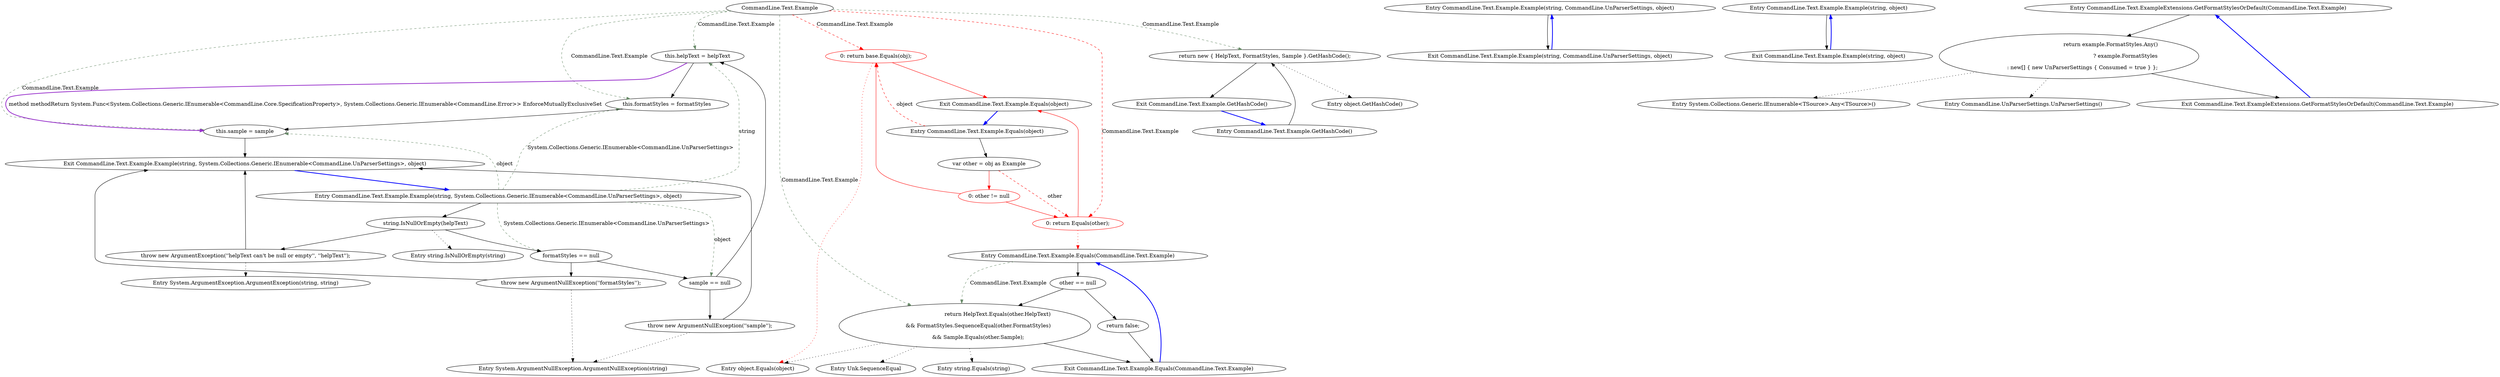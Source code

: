 digraph  {
n41 [label="CommandLine.Text.Example", span=""];
n0 [cluster="CommandLine.Text.Example.Example(string, System.Collections.Generic.IEnumerable<CommandLine.UnParserSettings>, object)", label="Entry CommandLine.Text.Example.Example(string, System.Collections.Generic.IEnumerable<CommandLine.UnParserSettings>, object)", span="18-18"];
n1 [cluster="CommandLine.Text.Example.Example(string, System.Collections.Generic.IEnumerable<CommandLine.UnParserSettings>, object)", label="string.IsNullOrEmpty(helpText)", span="20-20"];
n3 [cluster="CommandLine.Text.Example.Example(string, System.Collections.Generic.IEnumerable<CommandLine.UnParserSettings>, object)", label="formatStyles == null", span="21-21"];
n5 [cluster="CommandLine.Text.Example.Example(string, System.Collections.Generic.IEnumerable<CommandLine.UnParserSettings>, object)", label="sample == null", span="22-22"];
n7 [cluster="CommandLine.Text.Example.Example(string, System.Collections.Generic.IEnumerable<CommandLine.UnParserSettings>, object)", label="this.helpText = helpText", span="24-24"];
n8 [cluster="CommandLine.Text.Example.Example(string, System.Collections.Generic.IEnumerable<CommandLine.UnParserSettings>, object)", label="this.formatStyles = formatStyles", span="25-25"];
n9 [cluster="CommandLine.Text.Example.Example(string, System.Collections.Generic.IEnumerable<CommandLine.UnParserSettings>, object)", label="this.sample = sample", span="26-26"];
n2 [cluster="CommandLine.Text.Example.Example(string, System.Collections.Generic.IEnumerable<CommandLine.UnParserSettings>, object)", label="throw new ArgumentException(''helpText can't be null or empty'', ''helpText'');", span="20-20"];
n11 [cluster="string.IsNullOrEmpty(string)", label="Entry string.IsNullOrEmpty(string)", span="0-0"];
n4 [cluster="CommandLine.Text.Example.Example(string, System.Collections.Generic.IEnumerable<CommandLine.UnParserSettings>, object)", label="throw new ArgumentNullException(''formatStyles'');", span="21-21"];
n6 [cluster="CommandLine.Text.Example.Example(string, System.Collections.Generic.IEnumerable<CommandLine.UnParserSettings>, object)", label="throw new ArgumentNullException(''sample'');", span="22-22"];
n10 [cluster="CommandLine.Text.Example.Example(string, System.Collections.Generic.IEnumerable<CommandLine.UnParserSettings>, object)", label="Exit CommandLine.Text.Example.Example(string, System.Collections.Generic.IEnumerable<CommandLine.UnParserSettings>, object)", span="18-18"];
n12 [cluster="System.ArgumentException.ArgumentException(string, string)", label="Entry System.ArgumentException.ArgumentException(string, string)", span="0-0"];
n13 [cluster="System.ArgumentNullException.ArgumentNullException(string)", label="Entry System.ArgumentNullException.ArgumentNullException(string)", span="0-0"];
n14 [cluster="CommandLine.Text.Example.Example(string, CommandLine.UnParserSettings, object)", label="Entry CommandLine.Text.Example.Example(string, CommandLine.UnParserSettings, object)", span="29-29"];
n15 [cluster="CommandLine.Text.Example.Example(string, CommandLine.UnParserSettings, object)", label="Exit CommandLine.Text.Example.Example(string, CommandLine.UnParserSettings, object)", span="29-29"];
n16 [cluster="CommandLine.Text.Example.Example(string, object)", label="Entry CommandLine.Text.Example.Example(string, object)", span="34-34"];
n17 [cluster="CommandLine.Text.Example.Example(string, object)", label="Exit CommandLine.Text.Example.Example(string, object)", span="34-34"];
n18 [cluster="CommandLine.Text.Example.Equals(object)", label="Entry CommandLine.Text.Example.Equals(object)", span="59-59"];
n19 [cluster="CommandLine.Text.Example.Equals(object)", label="var other = obj as Example", span="61-61"];
n22 [cluster="CommandLine.Text.Example.Equals(object)", color=red, community=0, label="0: return base.Equals(obj);", span="67-67"];
n20 [cluster="CommandLine.Text.Example.Equals(object)", color=red, community=0, label="0: other != null", span="62-62"];
n21 [cluster="CommandLine.Text.Example.Equals(object)", color=red, community=0, label="0: return Equals(other);", span="64-64"];
n23 [cluster="CommandLine.Text.Example.Equals(object)", label="Exit CommandLine.Text.Example.Equals(object)", span="59-59"];
n25 [cluster="object.Equals(object)", label="Entry object.Equals(object)", span="0-0"];
n24 [cluster="CommandLine.Text.Example.Equals(CommandLine.Text.Example)", label="Entry CommandLine.Text.Example.Equals(CommandLine.Text.Example)", span="84-84"];
n26 [cluster="CommandLine.Text.Example.GetHashCode()", label="Entry CommandLine.Text.Example.GetHashCode()", span="74-74"];
n27 [cluster="CommandLine.Text.Example.GetHashCode()", label="return new { HelpText, FormatStyles, Sample }.GetHashCode();", span="76-76"];
n28 [cluster="CommandLine.Text.Example.GetHashCode()", label="Exit CommandLine.Text.Example.GetHashCode()", span="74-74"];
n29 [cluster="object.GetHashCode()", label="Entry object.GetHashCode()", span="0-0"];
n30 [cluster="CommandLine.Text.Example.Equals(CommandLine.Text.Example)", label="other == null", span="86-86"];
n32 [cluster="CommandLine.Text.Example.Equals(CommandLine.Text.Example)", label="return HelpText.Equals(other.HelpText)\r\n                && FormatStyles.SequenceEqual(other.FormatStyles)\r\n                && Sample.Equals(other.Sample);", span="91-93"];
n31 [cluster="CommandLine.Text.Example.Equals(CommandLine.Text.Example)", label="return false;", span="88-88"];
n33 [cluster="CommandLine.Text.Example.Equals(CommandLine.Text.Example)", label="Exit CommandLine.Text.Example.Equals(CommandLine.Text.Example)", span="84-84"];
n34 [cluster="string.Equals(string)", label="Entry string.Equals(string)", span="0-0"];
n35 [cluster="Unk.SequenceEqual", label="Entry Unk.SequenceEqual", span=""];
n36 [cluster="CommandLine.Text.ExampleExtensions.GetFormatStylesOrDefault(CommandLine.Text.Example)", label="Entry CommandLine.Text.ExampleExtensions.GetFormatStylesOrDefault(CommandLine.Text.Example)", span="111-111"];
n37 [cluster="CommandLine.Text.ExampleExtensions.GetFormatStylesOrDefault(CommandLine.Text.Example)", label="return example.FormatStyles.Any()\r\n                ? example.FormatStyles\r\n                : new[] { new UnParserSettings { Consumed = true } };", span="113-115"];
n38 [cluster="CommandLine.Text.ExampleExtensions.GetFormatStylesOrDefault(CommandLine.Text.Example)", label="Exit CommandLine.Text.ExampleExtensions.GetFormatStylesOrDefault(CommandLine.Text.Example)", span="111-111"];
n39 [cluster="System.Collections.Generic.IEnumerable<TSource>.Any<TSource>()", label="Entry System.Collections.Generic.IEnumerable<TSource>.Any<TSource>()", span="0-0"];
n40 [cluster="CommandLine.UnParserSettings.UnParserSettings()", label="Entry CommandLine.UnParserSettings.UnParserSettings()", span="15-15"];
n41 -> n7  [color=darkseagreen4, key=1, label="CommandLine.Text.Example", style=dashed];
n41 -> n8  [color=darkseagreen4, key=1, label="CommandLine.Text.Example", style=dashed];
n41 -> n9  [color=darkseagreen4, key=1, label="CommandLine.Text.Example", style=dashed];
n41 -> n21  [color=red, key=1, label="CommandLine.Text.Example", style=dashed];
n41 -> n22  [color=red, key=1, label="CommandLine.Text.Example", style=dashed];
n41 -> n27  [color=darkseagreen4, key=1, label="CommandLine.Text.Example", style=dashed];
n41 -> n32  [color=darkseagreen4, key=1, label="CommandLine.Text.Example", style=dashed];
n0 -> n1  [key=0, style=solid];
n0 -> n3  [color=darkseagreen4, key=1, label="System.Collections.Generic.IEnumerable<CommandLine.UnParserSettings>", style=dashed];
n0 -> n5  [color=darkseagreen4, key=1, label=object, style=dashed];
n0 -> n7  [color=darkseagreen4, key=1, label=string, style=dashed];
n0 -> n8  [color=darkseagreen4, key=1, label="System.Collections.Generic.IEnumerable<CommandLine.UnParserSettings>", style=dashed];
n0 -> n9  [color=darkseagreen4, key=1, label=object, style=dashed];
n1 -> n2  [key=0, style=solid];
n1 -> n3  [key=0, style=solid];
n1 -> n11  [key=2, style=dotted];
n3 -> n4  [key=0, style=solid];
n3 -> n5  [key=0, style=solid];
n5 -> n6  [key=0, style=solid];
n5 -> n7  [key=0, style=solid];
n7 -> n8  [key=0, style=solid];
n7 -> n9  [color=darkorchid, key=3, label="method methodReturn System.Func<System.Collections.Generic.IEnumerable<CommandLine.Core.SpecificationProperty>, System.Collections.Generic.IEnumerable<CommandLine.Error>> EnforceMutuallyExclusiveSet", style=bold];
n8 -> n9  [key=0, style=solid];
n9 -> n10  [key=0, style=solid];
n2 -> n10  [key=0, style=solid];
n2 -> n12  [key=2, style=dotted];
n4 -> n10  [key=0, style=solid];
n4 -> n13  [key=2, style=dotted];
n6 -> n10  [key=0, style=solid];
n6 -> n13  [key=2, style=dotted];
n10 -> n0  [color=blue, key=0, style=bold];
n14 -> n15  [key=0, style=solid];
n15 -> n14  [color=blue, key=0, style=bold];
n16 -> n17  [key=0, style=solid];
n17 -> n16  [color=blue, key=0, style=bold];
n18 -> n19  [key=0, style=solid];
n18 -> n22  [color=red, key=1, label=object, style=dashed];
n19 -> n20  [color=red, key=0, style=solid];
n19 -> n21  [color=red, key=1, label=other, style=dashed];
n22 -> n23  [color=red, key=0, style=solid];
n22 -> n25  [color=red, key=2, style=dotted];
n20 -> n21  [color=red, key=0, style=solid];
n20 -> n22  [color=red, key=0, style=solid];
n21 -> n23  [color=red, key=0, style=solid];
n21 -> n24  [color=red, key=2, style=dotted];
n23 -> n18  [color=blue, key=0, style=bold];
n24 -> n30  [key=0, style=solid];
n24 -> n32  [color=darkseagreen4, key=1, label="CommandLine.Text.Example", style=dashed];
n26 -> n27  [key=0, style=solid];
n27 -> n28  [key=0, style=solid];
n27 -> n29  [key=2, style=dotted];
n28 -> n26  [color=blue, key=0, style=bold];
n30 -> n31  [key=0, style=solid];
n30 -> n32  [key=0, style=solid];
n32 -> n33  [key=0, style=solid];
n32 -> n34  [key=2, style=dotted];
n32 -> n35  [key=2, style=dotted];
n32 -> n25  [key=2, style=dotted];
n31 -> n33  [key=0, style=solid];
n33 -> n24  [color=blue, key=0, style=bold];
n36 -> n37  [key=0, style=solid];
n37 -> n38  [key=0, style=solid];
n37 -> n39  [key=2, style=dotted];
n37 -> n40  [key=2, style=dotted];
n38 -> n36  [color=blue, key=0, style=bold];
}
